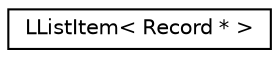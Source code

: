 digraph "Graphical Class Hierarchy"
{
 // LATEX_PDF_SIZE
  edge [fontname="Helvetica",fontsize="10",labelfontname="Helvetica",labelfontsize="10"];
  node [fontname="Helvetica",fontsize="10",shape=record];
  rankdir="LR";
  Node0 [label="LListItem\< Record * \>",height=0.2,width=0.4,color="black", fillcolor="white", style="filled",URL="$classLListItem.html",tooltip=" "];
}
